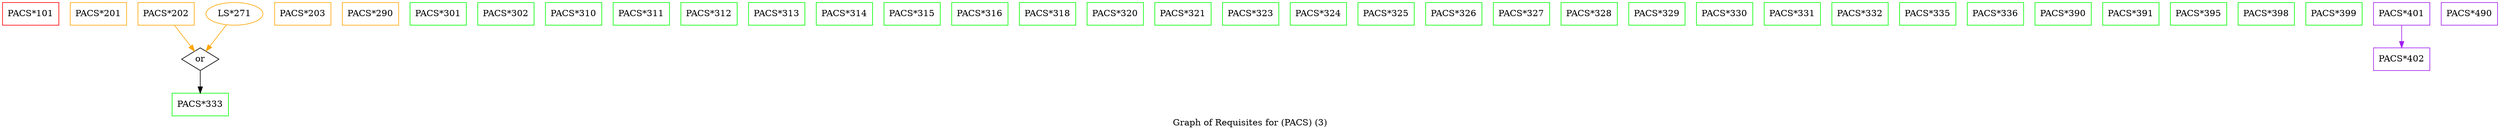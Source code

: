 strict digraph "" {
	graph [bb="0,0,3941,203",
		label="Graph of Requisites for (PACS) (3)",
		lheight=0.21,
		lp="1970.5,11.5",
		lwidth=3.39
	];
	node [label="\N"];
	"PACS*101"	[color=red,
		height=0.5,
		pos="44.5,185",
		shape=box,
		width=1.2361];
	"PACS*201"	[color=orange,
		height=0.5,
		pos="151.5,185",
		shape=box,
		width=1.2361];
	"PACS*202"	[color=orange,
		height=0.5,
		pos="258.5,185",
		shape=box,
		width=1.2361];
	or358	[height=0.5,
		label=or,
		pos="312.5,113",
		shape=diamond,
		width=0.81703];
	"PACS*202" -> or358	[color=orange,
		pos="e,303.53,125.63 271.85,166.7 279.56,156.7 289.28,144.09 297.29,133.72"];
	"PACS*333"	[color=green,
		height=0.5,
		pos="312.5,41",
		shape=box,
		width=1.2361];
	or358 -> "PACS*333"	[pos="e,312.5,59.104 312.5,94.697 312.5,86.983 312.5,77.712 312.5,69.112"];
	"PACS*203"	[color=orange,
		height=0.5,
		pos="472.5,185",
		shape=box,
		width=1.2361];
	"PACS*290"	[color=orange,
		height=0.5,
		pos="579.5,185",
		shape=box,
		width=1.2361];
	"PACS*301"	[color=green,
		height=0.5,
		pos="686.5,185",
		shape=box,
		width=1.2361];
	"PACS*302"	[color=green,
		height=0.5,
		pos="793.5,185",
		shape=box,
		width=1.2361];
	"PACS*310"	[color=green,
		height=0.5,
		pos="900.5,185",
		shape=box,
		width=1.2361];
	"PACS*311"	[color=green,
		height=0.5,
		pos="1007.5,185",
		shape=box,
		width=1.2361];
	"PACS*312"	[color=green,
		height=0.5,
		pos="1114.5,185",
		shape=box,
		width=1.2361];
	"PACS*313"	[color=green,
		height=0.5,
		pos="1221.5,185",
		shape=box,
		width=1.2361];
	"PACS*314"	[color=green,
		height=0.5,
		pos="1328.5,185",
		shape=box,
		width=1.2361];
	"PACS*315"	[color=green,
		height=0.5,
		pos="1435.5,185",
		shape=box,
		width=1.2361];
	"PACS*316"	[color=green,
		height=0.5,
		pos="1542.5,185",
		shape=box,
		width=1.2361];
	"PACS*318"	[color=green,
		height=0.5,
		pos="1649.5,185",
		shape=box,
		width=1.2361];
	"PACS*320"	[color=green,
		height=0.5,
		pos="1756.5,185",
		shape=box,
		width=1.2361];
	"PACS*321"	[color=green,
		height=0.5,
		pos="1863.5,185",
		shape=box,
		width=1.2361];
	"PACS*323"	[color=green,
		height=0.5,
		pos="1970.5,185",
		shape=box,
		width=1.2361];
	"PACS*324"	[color=green,
		height=0.5,
		pos="2077.5,185",
		shape=box,
		width=1.2361];
	"PACS*325"	[color=green,
		height=0.5,
		pos="2184.5,185",
		shape=box,
		width=1.2361];
	"PACS*326"	[color=green,
		height=0.5,
		pos="2291.5,185",
		shape=box,
		width=1.2361];
	"PACS*327"	[color=green,
		height=0.5,
		pos="2398.5,185",
		shape=box,
		width=1.2361];
	"PACS*328"	[color=green,
		height=0.5,
		pos="2505.5,185",
		shape=box,
		width=1.2361];
	"PACS*329"	[color=green,
		height=0.5,
		pos="2612.5,185",
		shape=box,
		width=1.2361];
	"PACS*330"	[color=green,
		height=0.5,
		pos="2719.5,185",
		shape=box,
		width=1.2361];
	"PACS*331"	[color=green,
		height=0.5,
		pos="2826.5,185",
		shape=box,
		width=1.2361];
	"PACS*332"	[color=green,
		height=0.5,
		pos="2933.5,185",
		shape=box,
		width=1.2361];
	"LS*271"	[color=orange,
		height=0.5,
		pos="365.5,185",
		width=1.2457];
	"LS*271" -> or358	[color=orange,
		pos="e,321.49,125.87 352.94,167.41 345.38,157.43 335.71,144.66 327.72,134.1"];
	"PACS*335"	[color=green,
		height=0.5,
		pos="3040.5,185",
		shape=box,
		width=1.2361];
	"PACS*336"	[color=green,
		height=0.5,
		pos="3147.5,185",
		shape=box,
		width=1.2361];
	"PACS*390"	[color=green,
		height=0.5,
		pos="3254.5,185",
		shape=box,
		width=1.2361];
	"PACS*391"	[color=green,
		height=0.5,
		pos="3361.5,185",
		shape=box,
		width=1.2361];
	"PACS*395"	[color=green,
		height=0.5,
		pos="3468.5,185",
		shape=box,
		width=1.2361];
	"PACS*398"	[color=green,
		height=0.5,
		pos="3575.5,185",
		shape=box,
		width=1.2361];
	"PACS*399"	[color=green,
		height=0.5,
		pos="3682.5,185",
		shape=box,
		width=1.2361];
	"PACS*401"	[color=purple,
		height=0.5,
		pos="3789.5,185",
		shape=box,
		width=1.2361];
	"PACS*402"	[color=purple,
		height=0.5,
		pos="3789.5,113",
		shape=box,
		width=1.2361];
	"PACS*401" -> "PACS*402"	[color=purple,
		pos="e,3789.5,131.1 3789.5,166.7 3789.5,158.98 3789.5,149.71 3789.5,141.11"];
	"PACS*490"	[color=purple,
		height=0.5,
		pos="3896.5,185",
		shape=box,
		width=1.2361];
}
